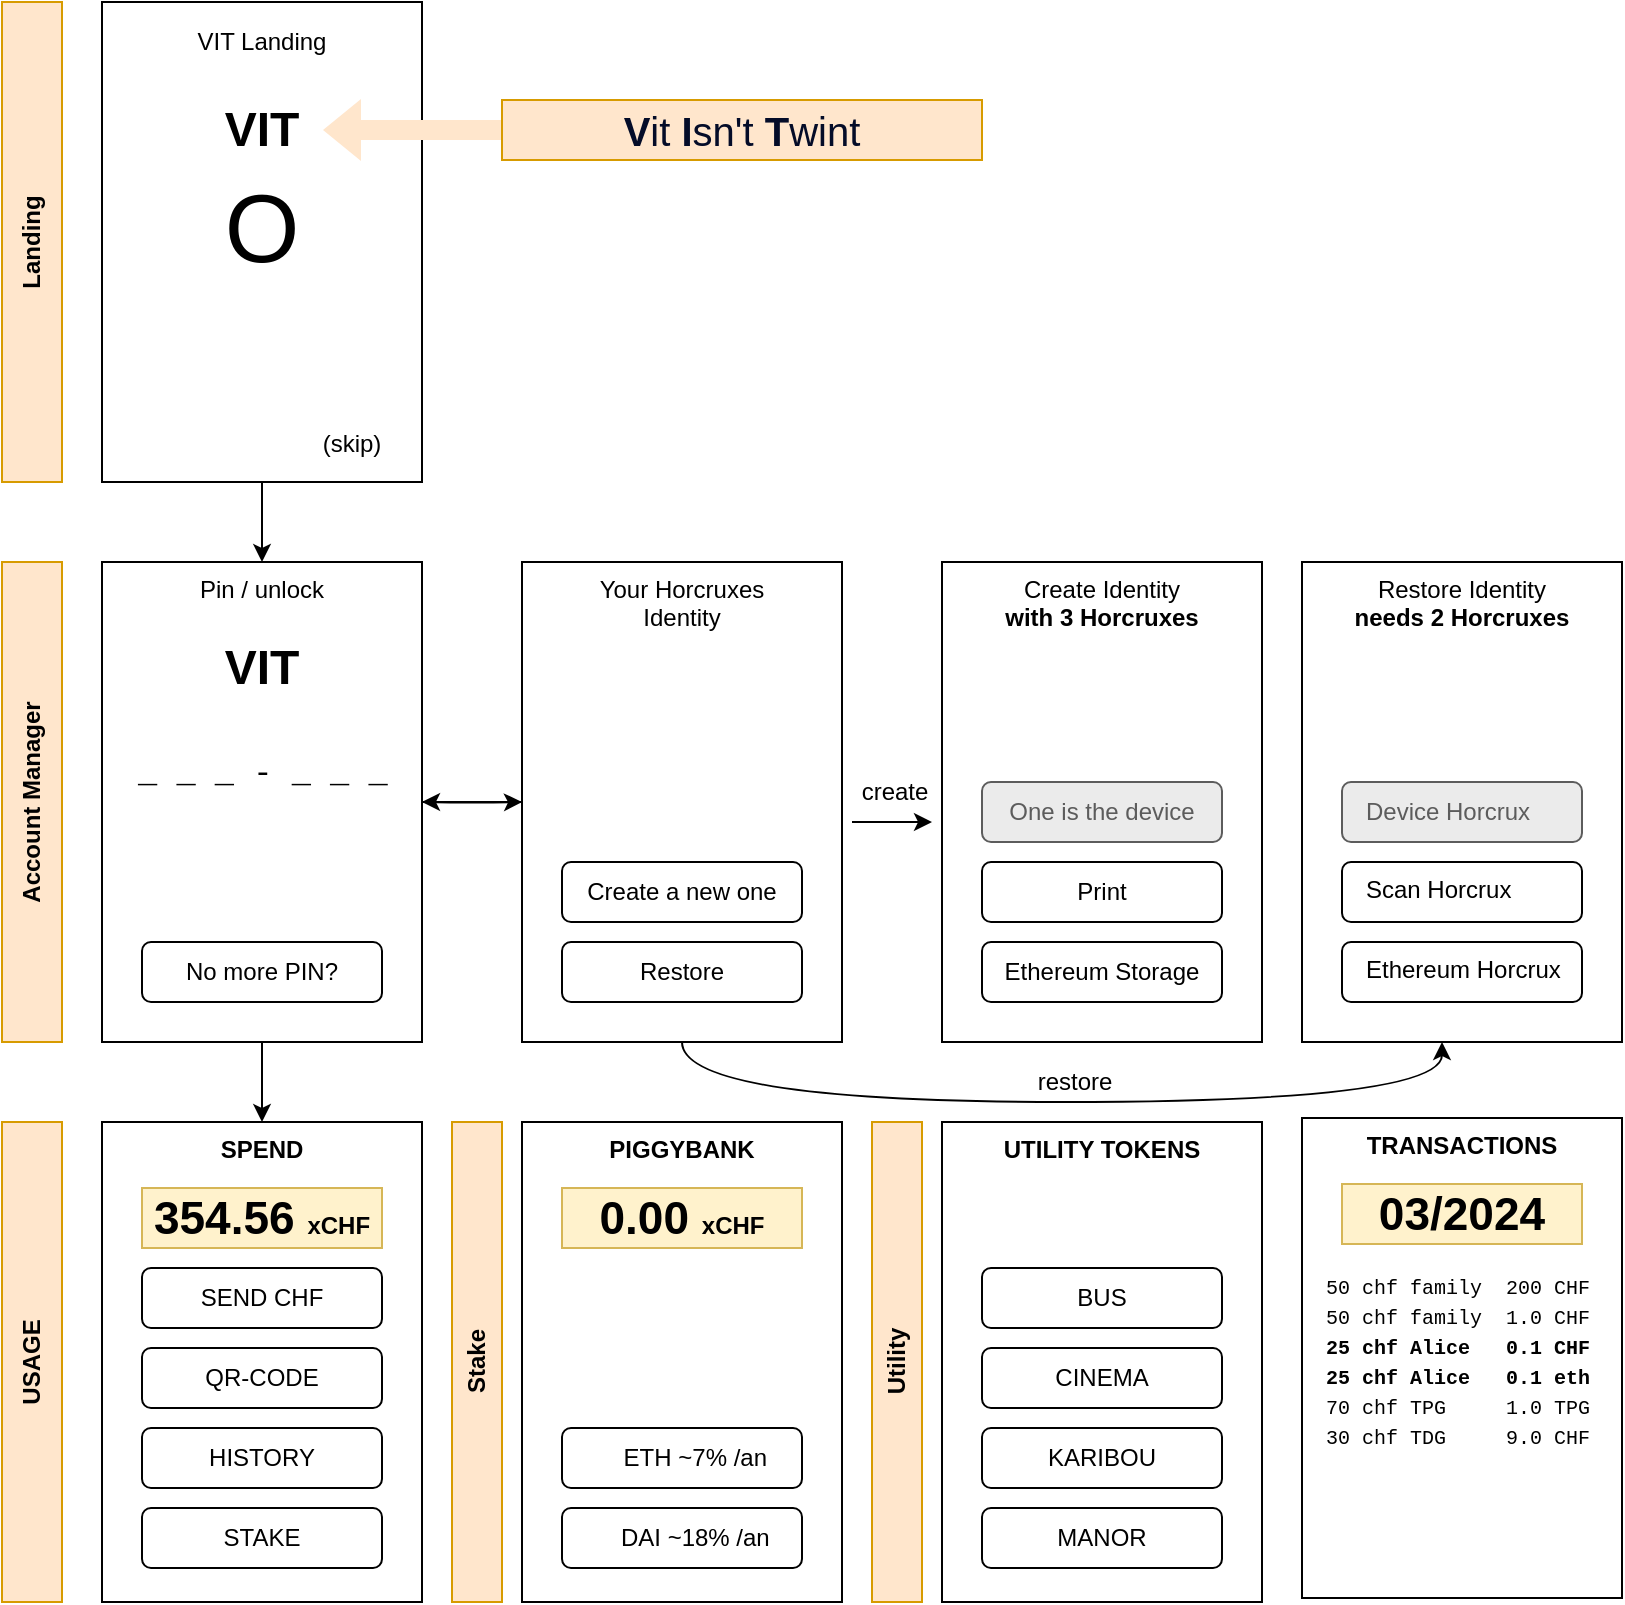 <mxfile version="24.2.5" type="device" pages="2">
  <diagram id="lL7N9DjnmAL97bfYfhvL" name="overview">
    <mxGraphModel dx="2008" dy="751" grid="1" gridSize="10" guides="1" tooltips="1" connect="1" arrows="1" fold="1" page="0" pageScale="1" pageWidth="827" pageHeight="1169" math="0" shadow="0">
      <root>
        <mxCell id="0" />
        <mxCell id="1" parent="0" />
        <mxCell id="9rUQxL8QPtJfIMZtY6Fl-19" value="&lt;b&gt;TRANSACTIONS&lt;/b&gt;" style="rounded=0;whiteSpace=wrap;html=1;verticalAlign=top;" parent="1" vertex="1">
          <mxGeometry x="620" y="638" width="160" height="240" as="geometry" />
        </mxCell>
        <mxCell id="fwghsFmXVOq_9cR31nrf-2" value="VIT Landing&lt;br&gt;&lt;br&gt;&lt;br&gt;&lt;br&gt;&lt;br&gt;&lt;font&gt;&lt;span style=&quot;font-size: 48px;&quot;&gt;O&lt;/span&gt;&lt;br&gt;&lt;br&gt;&lt;br&gt;&lt;br&gt;&lt;br&gt;&lt;br&gt;&amp;nbsp; &amp;nbsp; &amp;nbsp; &amp;nbsp; &amp;nbsp; &amp;nbsp; &amp;nbsp; &amp;nbsp; &amp;nbsp; &amp;nbsp; &amp;nbsp; &amp;nbsp; &amp;nbsp; &amp;nbsp;(skip)&lt;br&gt;&lt;/font&gt;" style="rounded=0;whiteSpace=wrap;html=1;" parent="1" vertex="1">
          <mxGeometry x="20" y="80" width="160" height="240" as="geometry" />
        </mxCell>
        <mxCell id="fwghsFmXVOq_9cR31nrf-29" value="" style="edgeStyle=orthogonalEdgeStyle;curved=1;rounded=0;orthogonalLoop=1;jettySize=auto;html=1;fontSize=12;" parent="1" source="fwghsFmXVOq_9cR31nrf-3" edge="1">
          <mxGeometry relative="1" as="geometry">
            <mxPoint x="180" y="480" as="targetPoint" />
          </mxGeometry>
        </mxCell>
        <mxCell id="fwghsFmXVOq_9cR31nrf-3" value="Your Horcruxes&lt;br&gt;Identity" style="rounded=0;whiteSpace=wrap;html=1;verticalAlign=top;" parent="1" vertex="1">
          <mxGeometry x="230" y="360" width="160" height="240" as="geometry" />
        </mxCell>
        <mxCell id="fwghsFmXVOq_9cR31nrf-5" value="Create a new one" style="rounded=1;whiteSpace=wrap;html=1;fontSize=12;" parent="1" vertex="1">
          <mxGeometry x="250" y="510" width="120" height="30" as="geometry" />
        </mxCell>
        <mxCell id="fwghsFmXVOq_9cR31nrf-6" value="Restore" style="rounded=1;whiteSpace=wrap;html=1;fontSize=12;" parent="1" vertex="1">
          <mxGeometry x="250" y="550" width="120" height="30" as="geometry" />
        </mxCell>
        <mxCell id="fwghsFmXVOq_9cR31nrf-9" value="" style="endArrow=classic;html=1;rounded=0;fontSize=12;entryX=0.5;entryY=0;entryDx=0;entryDy=0;edgeStyle=orthogonalEdgeStyle;exitX=0.5;exitY=1;exitDx=0;exitDy=0;curved=1;" parent="1" source="fwghsFmXVOq_9cR31nrf-2" edge="1">
          <mxGeometry width="50" height="50" relative="1" as="geometry">
            <mxPoint x="280" y="330" as="sourcePoint" />
            <mxPoint x="100" y="360" as="targetPoint" />
          </mxGeometry>
        </mxCell>
        <mxCell id="fwghsFmXVOq_9cR31nrf-10" value="" style="curved=1;endArrow=classic;html=1;rounded=0;fontSize=12;edgeStyle=orthogonalEdgeStyle;exitX=1;exitY=0.5;exitDx=0;exitDy=0;entryX=0;entryY=0.5;entryDx=0;entryDy=0;" parent="1" target="fwghsFmXVOq_9cR31nrf-3" edge="1">
          <mxGeometry width="50" height="50" relative="1" as="geometry">
            <mxPoint x="180" y="480" as="sourcePoint" />
            <mxPoint x="490" y="350" as="targetPoint" />
          </mxGeometry>
        </mxCell>
        <mxCell id="fwghsFmXVOq_9cR31nrf-11" value="Create Identity&lt;br&gt;&lt;b&gt;with 3 Horcruxes&lt;/b&gt;" style="rounded=0;whiteSpace=wrap;html=1;spacingTop=0;verticalAlign=top;" parent="1" vertex="1">
          <mxGeometry x="440" y="360" width="160" height="240" as="geometry" />
        </mxCell>
        <mxCell id="fwghsFmXVOq_9cR31nrf-12" value="Ethereum Storage" style="rounded=1;whiteSpace=wrap;html=1;fontSize=12;" parent="1" vertex="1">
          <mxGeometry x="460" y="550" width="120" height="30" as="geometry" />
        </mxCell>
        <mxCell id="fwghsFmXVOq_9cR31nrf-14" value="" style="curved=1;endArrow=classic;html=1;rounded=0;fontSize=12;edgeStyle=orthogonalEdgeStyle;entryX=0;entryY=0.75;entryDx=0;entryDy=0;" parent="1" edge="1">
          <mxGeometry width="50" height="50" relative="1" as="geometry">
            <mxPoint x="395" y="490" as="sourcePoint" />
            <mxPoint x="435" y="490" as="targetPoint" />
          </mxGeometry>
        </mxCell>
        <mxCell id="fwghsFmXVOq_9cR31nrf-25" value="create" style="edgeLabel;html=1;align=center;verticalAlign=middle;resizable=0;points=[];fontSize=12;" parent="fwghsFmXVOq_9cR31nrf-14" vertex="1" connectable="0">
          <mxGeometry x="-0.325" relative="1" as="geometry">
            <mxPoint x="7" y="-15" as="offset" />
          </mxGeometry>
        </mxCell>
        <mxCell id="fwghsFmXVOq_9cR31nrf-15" value="Print" style="rounded=1;whiteSpace=wrap;html=1;fontSize=12;" parent="1" vertex="1">
          <mxGeometry x="460" y="510" width="120" height="30" as="geometry" />
        </mxCell>
        <mxCell id="fwghsFmXVOq_9cR31nrf-16" value="Restore Identity&lt;br&gt;&lt;b&gt;needs 2 Horcruxes&lt;/b&gt;" style="rounded=0;whiteSpace=wrap;html=1;spacingTop=0;verticalAlign=top;" parent="1" vertex="1">
          <mxGeometry x="620" y="360" width="160" height="240" as="geometry" />
        </mxCell>
        <mxCell id="fwghsFmXVOq_9cR31nrf-19" value="Scan Horcrux" style="rounded=1;whiteSpace=wrap;html=1;fontSize=12;verticalAlign=top;align=left;spacingLeft=10;" parent="1" vertex="1">
          <mxGeometry x="640" y="510" width="120" height="30" as="geometry" />
        </mxCell>
        <mxCell id="fwghsFmXVOq_9cR31nrf-22" value="&lt;span style=&quot;text-align: center&quot;&gt;Ethereum Horcrux&lt;/span&gt;" style="rounded=1;whiteSpace=wrap;html=1;fontSize=12;verticalAlign=top;align=left;spacingLeft=10;" parent="1" vertex="1">
          <mxGeometry x="640" y="550" width="120" height="30" as="geometry" />
        </mxCell>
        <mxCell id="fwghsFmXVOq_9cR31nrf-23" value="" style="curved=1;endArrow=classic;html=1;rounded=0;fontSize=12;edgeStyle=orthogonalEdgeStyle;exitX=0.5;exitY=1;exitDx=0;exitDy=0;entryX=0.5;entryY=1;entryDx=0;entryDy=0;" parent="1" source="fwghsFmXVOq_9cR31nrf-3" edge="1">
          <mxGeometry width="50" height="50" relative="1" as="geometry">
            <mxPoint x="180" y="490" as="sourcePoint" />
            <mxPoint x="690" y="600" as="targetPoint" />
            <Array as="points">
              <mxPoint x="310" y="630" />
              <mxPoint x="690" y="630" />
            </Array>
          </mxGeometry>
        </mxCell>
        <mxCell id="fwghsFmXVOq_9cR31nrf-24" value="restore" style="edgeLabel;html=1;align=center;verticalAlign=middle;resizable=0;points=[];fontSize=12;" parent="fwghsFmXVOq_9cR31nrf-23" vertex="1" connectable="0">
          <mxGeometry x="0.192" y="2" relative="1" as="geometry">
            <mxPoint x="-36" y="-8" as="offset" />
          </mxGeometry>
        </mxCell>
        <mxCell id="fwghsFmXVOq_9cR31nrf-26" value="&lt;b&gt;SPEND&lt;/b&gt;" style="rounded=0;whiteSpace=wrap;html=1;verticalAlign=top;" parent="1" vertex="1">
          <mxGeometry x="20" y="640" width="160" height="240" as="geometry" />
        </mxCell>
        <mxCell id="fwghsFmXVOq_9cR31nrf-27" value="SEND CHF" style="rounded=1;whiteSpace=wrap;html=1;fontSize=12;" parent="1" vertex="1">
          <mxGeometry x="40" y="713" width="120" height="30" as="geometry" />
        </mxCell>
        <mxCell id="fwghsFmXVOq_9cR31nrf-32" value="&lt;span style=&quot;font-family: &amp;quot;Courier New&amp;quot;; font-size: 10px;&quot;&gt;50 chf family&amp;nbsp; 200 CHF&lt;/span&gt;&lt;br style=&quot;font-family: &amp;quot;Courier New&amp;quot;; font-size: 10px;&quot;&gt;&lt;span style=&quot;font-family: &amp;quot;Courier New&amp;quot;; font-size: 10px;&quot;&gt;50 chf family&amp;nbsp; 1.0 CHF&lt;/span&gt;&lt;br style=&quot;font-family: &amp;quot;Courier New&amp;quot;; font-size: 10px;&quot;&gt;&lt;b&gt;&lt;span style=&quot;font-family: &amp;quot;Courier New&amp;quot;; font-size: 10px;&quot;&gt;25 chf Alice&amp;nbsp; &amp;nbsp;0.1 CHF&lt;/span&gt;&lt;br style=&quot;font-family: &amp;quot;Courier New&amp;quot;; font-size: 10px;&quot;&gt;&lt;span style=&quot;font-family: &amp;quot;Courier New&amp;quot;; font-size: 10px;&quot;&gt;25 chf Alice&amp;nbsp; &amp;nbsp;0.1 eth&lt;/span&gt;&lt;br style=&quot;font-family: &amp;quot;Courier New&amp;quot;; font-size: 10px;&quot;&gt;&lt;/b&gt;&lt;span style=&quot;font-family: &amp;quot;Courier New&amp;quot;; font-size: 10px;&quot;&gt;70 chf TPG&amp;nbsp; &amp;nbsp; &amp;nbsp;1.0 TPG&lt;br&gt;&lt;/span&gt;&lt;span style=&quot;font-family: &amp;quot;Courier New&amp;quot;; font-size: 10px;&quot;&gt;30 chf TDG&amp;nbsp; &amp;nbsp; &amp;nbsp;9.0 CHF&lt;/span&gt;" style="text;html=1;strokeColor=none;fillColor=none;align=left;verticalAlign=top;whiteSpace=wrap;rounded=0;fontSize=12;" parent="1" vertex="1">
          <mxGeometry x="630" y="708" width="140" height="120" as="geometry" />
        </mxCell>
        <mxCell id="fwghsFmXVOq_9cR31nrf-46" value="Pin / unlock" style="rounded=0;whiteSpace=wrap;html=1;verticalAlign=top;" parent="1" vertex="1">
          <mxGeometry x="20" y="360" width="160" height="240" as="geometry" />
        </mxCell>
        <mxCell id="fwghsFmXVOq_9cR31nrf-47" value="&lt;font face=&quot;Courier New&quot;&gt;&lt;font style=&quot;font-size: 16px&quot;&gt;_ _ _ - _ _ _&amp;nbsp;&lt;/font&gt;&lt;br&gt;&lt;/font&gt;" style="text;html=1;strokeColor=none;fillColor=none;align=left;verticalAlign=top;whiteSpace=wrap;rounded=0;fontSize=12;" parent="1" vertex="1">
          <mxGeometry x="36" y="450" width="139" height="49.64" as="geometry" />
        </mxCell>
        <mxCell id="9rUQxL8QPtJfIMZtY6Fl-1" value="&lt;b&gt;&lt;font style=&quot;font-size: 24px;&quot;&gt;VIT&lt;/font&gt;&lt;/b&gt;" style="text;html=1;align=center;verticalAlign=middle;whiteSpace=wrap;rounded=0;" parent="1" vertex="1">
          <mxGeometry x="70" y="129" width="60" height="30" as="geometry" />
        </mxCell>
        <mxCell id="9rUQxL8QPtJfIMZtY6Fl-4" value="&lt;b&gt;&lt;font style=&quot;font-size: 24px;&quot;&gt;VIT&lt;/font&gt;&lt;/b&gt;" style="text;html=1;align=center;verticalAlign=middle;whiteSpace=wrap;rounded=0;" parent="1" vertex="1">
          <mxGeometry x="70" y="398" width="60" height="30" as="geometry" />
        </mxCell>
        <mxCell id="9rUQxL8QPtJfIMZtY6Fl-5" value="QR-CODE" style="rounded=1;whiteSpace=wrap;html=1;fontSize=12;" parent="1" vertex="1">
          <mxGeometry x="40" y="753" width="120" height="30" as="geometry" />
        </mxCell>
        <mxCell id="9rUQxL8QPtJfIMZtY6Fl-6" value="HISTORY" style="rounded=1;whiteSpace=wrap;html=1;fontSize=12;" parent="1" vertex="1">
          <mxGeometry x="40" y="793" width="120" height="30" as="geometry" />
        </mxCell>
        <mxCell id="9rUQxL8QPtJfIMZtY6Fl-7" value="STAKE" style="rounded=1;whiteSpace=wrap;html=1;fontSize=12;" parent="1" vertex="1">
          <mxGeometry x="40" y="833" width="120" height="30" as="geometry" />
        </mxCell>
        <mxCell id="9rUQxL8QPtJfIMZtY6Fl-8" value="&lt;b&gt;PIGGYBANK&lt;/b&gt;" style="rounded=0;whiteSpace=wrap;html=1;verticalAlign=top;" parent="1" vertex="1">
          <mxGeometry x="230" y="640" width="160" height="240" as="geometry" />
        </mxCell>
        <mxCell id="9rUQxL8QPtJfIMZtY6Fl-9" value="&lt;font style=&quot;font-weight: bold; font-size: 23px;&quot;&gt;354.56 &lt;/font&gt;&lt;font size=&quot;1&quot; style=&quot;&quot;&gt;&lt;b style=&quot;font-size: 12px;&quot;&gt;xCHF&lt;/b&gt;&lt;/font&gt;" style="text;html=1;align=center;verticalAlign=middle;whiteSpace=wrap;rounded=0;fillColor=#fff2cc;strokeColor=#d6b656;" parent="1" vertex="1">
          <mxGeometry x="40" y="673" width="120" height="30" as="geometry" />
        </mxCell>
        <mxCell id="9rUQxL8QPtJfIMZtY6Fl-12" value="&amp;nbsp; &amp;nbsp; DAI ~18% /an" style="rounded=1;whiteSpace=wrap;html=1;fontSize=12;" parent="1" vertex="1">
          <mxGeometry x="250" y="833" width="120" height="30" as="geometry" />
        </mxCell>
        <mxCell id="9rUQxL8QPtJfIMZtY6Fl-11" value="" style="shape=image;verticalLabelPosition=bottom;labelBackgroundColor=default;verticalAlign=top;aspect=fixed;imageAspect=0;image=https://cryptologos.cc/logos/multi-collateral-dai-dai-logo.png;" parent="1" vertex="1">
          <mxGeometry x="255" y="837" width="23" height="23" as="geometry" />
        </mxCell>
        <mxCell id="9rUQxL8QPtJfIMZtY6Fl-17" value="&amp;nbsp; &amp;nbsp; ETH ~7% /an" style="rounded=1;whiteSpace=wrap;html=1;fontSize=12;" parent="1" vertex="1">
          <mxGeometry x="250" y="793" width="120" height="30" as="geometry" />
        </mxCell>
        <mxCell id="9rUQxL8QPtJfIMZtY6Fl-18" value="&lt;font style=&quot;font-weight: bold; font-size: 23px;&quot;&gt;0.00&amp;nbsp;&lt;/font&gt;&lt;font size=&quot;1&quot; style=&quot;&quot;&gt;&lt;b style=&quot;font-size: 12px;&quot;&gt;xCHF&lt;/b&gt;&lt;/font&gt;" style="text;html=1;align=center;verticalAlign=middle;whiteSpace=wrap;rounded=0;fillColor=#fff2cc;strokeColor=#d6b656;" parent="1" vertex="1">
          <mxGeometry x="250" y="673" width="120" height="30" as="geometry" />
        </mxCell>
        <mxCell id="9rUQxL8QPtJfIMZtY6Fl-20" value="&lt;span style=&quot;font-size: 23px;&quot;&gt;&lt;b&gt;03/2024&lt;/b&gt;&lt;/span&gt;" style="text;html=1;align=center;verticalAlign=middle;whiteSpace=wrap;rounded=0;fillColor=#fff2cc;strokeColor=#d6b656;" parent="1" vertex="1">
          <mxGeometry x="640" y="671" width="120" height="30" as="geometry" />
        </mxCell>
        <mxCell id="9rUQxL8QPtJfIMZtY6Fl-26" value="" style="endArrow=classic;html=1;rounded=0;fontSize=12;entryX=0.5;entryY=0;entryDx=0;entryDy=0;edgeStyle=orthogonalEdgeStyle;exitX=0.5;exitY=1;exitDx=0;exitDy=0;curved=1;" parent="1" edge="1">
          <mxGeometry width="50" height="50" relative="1" as="geometry">
            <mxPoint x="100" y="600" as="sourcePoint" />
            <mxPoint x="100" y="640" as="targetPoint" />
          </mxGeometry>
        </mxCell>
        <mxCell id="jSYkVHaWITbcjz0bDCEe-2" value="One is the device" style="rounded=1;whiteSpace=wrap;html=1;fontSize=12;fillColor=#EBEBEB;strokeColor=#5C5C5C;fontColor=#5C5C5C;" parent="1" vertex="1">
          <mxGeometry x="460" y="470" width="120" height="30" as="geometry" />
        </mxCell>
        <mxCell id="jSYkVHaWITbcjz0bDCEe-3" value="No more PIN?" style="rounded=1;whiteSpace=wrap;html=1;fontSize=12;" parent="1" vertex="1">
          <mxGeometry x="40" y="550" width="120" height="30" as="geometry" />
        </mxCell>
        <mxCell id="jSYkVHaWITbcjz0bDCEe-4" value="&amp;nbsp; &amp;nbsp;Device Horcrux" style="rounded=1;whiteSpace=wrap;html=1;fontSize=12;fillColor=#EBEBEB;strokeColor=#5C5C5C;fontColor=#5C5C5C;align=left;" parent="1" vertex="1">
          <mxGeometry x="640" y="470" width="120" height="30" as="geometry" />
        </mxCell>
        <mxCell id="jSYkVHaWITbcjz0bDCEe-5" value="&lt;b&gt;Landing&lt;/b&gt;" style="rounded=0;whiteSpace=wrap;html=1;fillColor=#ffe6cc;strokeColor=#d79b00;rotation=-90;" parent="1" vertex="1">
          <mxGeometry x="-135" y="185" width="240" height="30" as="geometry" />
        </mxCell>
        <mxCell id="jSYkVHaWITbcjz0bDCEe-6" value="&lt;b&gt;Account Manager&lt;/b&gt;" style="rounded=0;whiteSpace=wrap;html=1;fillColor=#ffe6cc;strokeColor=#d79b00;rotation=-90;" parent="1" vertex="1">
          <mxGeometry x="-135" y="465" width="240" height="30" as="geometry" />
        </mxCell>
        <mxCell id="jSYkVHaWITbcjz0bDCEe-7" value="&lt;b&gt;USAGE&lt;/b&gt;" style="rounded=0;whiteSpace=wrap;html=1;fillColor=#ffe6cc;strokeColor=#d79b00;rotation=-90;" parent="1" vertex="1">
          <mxGeometry x="-135" y="745" width="240" height="30" as="geometry" />
        </mxCell>
        <mxCell id="jSYkVHaWITbcjz0bDCEe-8" value="&lt;b&gt;Stake&lt;/b&gt;" style="rounded=0;whiteSpace=wrap;html=1;fillColor=#ffe6cc;strokeColor=#d79b00;rotation=-90;" parent="1" vertex="1">
          <mxGeometry x="87.5" y="747.5" width="240" height="25" as="geometry" />
        </mxCell>
        <mxCell id="jSYkVHaWITbcjz0bDCEe-9" value="&lt;b&gt;UTILITY TOKENS&lt;/b&gt;" style="rounded=0;whiteSpace=wrap;html=1;verticalAlign=top;" parent="1" vertex="1">
          <mxGeometry x="440" y="640" width="160" height="240" as="geometry" />
        </mxCell>
        <mxCell id="jSYkVHaWITbcjz0bDCEe-12" value="CINEMA" style="rounded=1;whiteSpace=wrap;html=1;fontSize=12;" parent="1" vertex="1">
          <mxGeometry x="460" y="753" width="120" height="30" as="geometry" />
        </mxCell>
        <mxCell id="jSYkVHaWITbcjz0bDCEe-14" value="KARIBOU" style="rounded=1;whiteSpace=wrap;html=1;fontSize=12;" parent="1" vertex="1">
          <mxGeometry x="460" y="793" width="120" height="30" as="geometry" />
        </mxCell>
        <mxCell id="jSYkVHaWITbcjz0bDCEe-15" value="BUS" style="rounded=1;whiteSpace=wrap;html=1;fontSize=12;" parent="1" vertex="1">
          <mxGeometry x="460" y="713" width="120" height="30" as="geometry" />
        </mxCell>
        <mxCell id="jSYkVHaWITbcjz0bDCEe-17" value="MANOR" style="rounded=1;whiteSpace=wrap;html=1;fontSize=12;" parent="1" vertex="1">
          <mxGeometry x="460" y="833" width="120" height="30" as="geometry" />
        </mxCell>
        <mxCell id="jSYkVHaWITbcjz0bDCEe-18" value="&lt;b&gt;Utility&lt;/b&gt;" style="rounded=0;whiteSpace=wrap;html=1;fillColor=#ffe6cc;strokeColor=#d79b00;rotation=-90;" parent="1" vertex="1">
          <mxGeometry x="297.5" y="747.5" width="240" height="25" as="geometry" />
        </mxCell>
        <mxCell id="jSYkVHaWITbcjz0bDCEe-20" style="edgeStyle=orthogonalEdgeStyle;rounded=0;orthogonalLoop=1;jettySize=auto;html=1;shape=flexArrow;strokeColor=none;fillColor=#ffe6cc;" parent="1" source="jSYkVHaWITbcjz0bDCEe-19" target="9rUQxL8QPtJfIMZtY6Fl-1" edge="1">
          <mxGeometry relative="1" as="geometry" />
        </mxCell>
        <mxCell id="jSYkVHaWITbcjz0bDCEe-19" value="&lt;div style=&quot;text-align: left;&quot;&gt;&lt;font face=&quot;Google Sans, arial, sans-serif&quot; color=&quot;#040c28&quot;&gt;&lt;span style=&quot;font-size: 20px;&quot;&gt;&lt;b&gt;V&lt;/b&gt;it &lt;b&gt;I&lt;/b&gt;sn&#39;t &lt;b&gt;T&lt;/b&gt;wint&lt;/span&gt;&lt;/font&gt;&lt;/div&gt;" style="rounded=0;whiteSpace=wrap;html=1;fillColor=#ffe6cc;strokeColor=#d79b00;rotation=0;" parent="1" vertex="1">
          <mxGeometry x="220" y="129" width="240" height="30" as="geometry" />
        </mxCell>
      </root>
    </mxGraphModel>
  </diagram>
  <diagram name="identity" id="mAIiUdYTfRy8q5lTzBkI">
    <mxGraphModel dx="1768" dy="1188" grid="1" gridSize="10" guides="1" tooltips="1" connect="1" arrows="1" fold="1" page="0" pageScale="1" pageWidth="827" pageHeight="1169" math="0" shadow="0">
      <root>
        <mxCell id="2OLDRT9X4OPpb_gPiY6Q-0" />
        <mxCell id="2OLDRT9X4OPpb_gPiY6Q-1" parent="2OLDRT9X4OPpb_gPiY6Q-0" />
        <mxCell id="2OLDRT9X4OPpb_gPiY6Q-8" value="" style="endArrow=classic;html=1;rounded=0;fontSize=12;entryX=0.5;entryY=0;entryDx=0;entryDy=0;edgeStyle=orthogonalEdgeStyle;exitX=0.5;exitY=1;exitDx=0;exitDy=0;curved=1;" parent="2OLDRT9X4OPpb_gPiY6Q-1" edge="1">
          <mxGeometry width="50" height="50" relative="1" as="geometry">
            <mxPoint x="100" y="320" as="sourcePoint" />
            <mxPoint x="100" y="360" as="targetPoint" />
          </mxGeometry>
        </mxCell>
        <mxCell id="2OLDRT9X4OPpb_gPiY6Q-10" value="Create Identity" style="rounded=0;whiteSpace=wrap;html=1;spacingTop=0;verticalAlign=top;" parent="2OLDRT9X4OPpb_gPiY6Q-1" vertex="1">
          <mxGeometry x="240" y="360" width="160" height="240" as="geometry" />
        </mxCell>
        <mxCell id="2OLDRT9X4OPpb_gPiY6Q-11" value="Notaire numérique" style="rounded=1;whiteSpace=wrap;html=1;fontSize=12;" parent="2OLDRT9X4OPpb_gPiY6Q-1" vertex="1">
          <mxGeometry x="260" y="510" width="120" height="30" as="geometry" />
        </mxCell>
        <mxCell id="2OLDRT9X4OPpb_gPiY6Q-12" value="Mobile" style="rounded=1;whiteSpace=wrap;html=1;fontSize=12;" parent="2OLDRT9X4OPpb_gPiY6Q-1" vertex="1">
          <mxGeometry x="260" y="550" width="120" height="30" as="geometry" />
        </mxCell>
        <mxCell id="2OLDRT9X4OPpb_gPiY6Q-15" value="Impression" style="rounded=1;whiteSpace=wrap;html=1;fontSize=12;" parent="2OLDRT9X4OPpb_gPiY6Q-1" vertex="1">
          <mxGeometry x="260" y="470" width="120" height="30" as="geometry" />
        </mxCell>
        <mxCell id="2OLDRT9X4OPpb_gPiY6Q-22" value="Share device" style="rounded=0;whiteSpace=wrap;html=1;verticalAlign=top;" parent="2OLDRT9X4OPpb_gPiY6Q-1" vertex="1">
          <mxGeometry x="460" y="80" width="160" height="240" as="geometry" />
        </mxCell>
        <mxCell id="2OLDRT9X4OPpb_gPiY6Q-23" value="OK" style="rounded=1;whiteSpace=wrap;html=1;fontSize=12;" parent="2OLDRT9X4OPpb_gPiY6Q-1" vertex="1">
          <mxGeometry x="480" y="280" width="120" height="30" as="geometry" />
        </mxCell>
        <mxCell id="2OLDRT9X4OPpb_gPiY6Q-34" style="rounded=0;orthogonalLoop=1;jettySize=auto;html=1;fontFamily=Helvetica;fontSize=16;entryX=-0.023;entryY=0.497;entryDx=0;entryDy=0;entryPerimeter=0;" parent="2OLDRT9X4OPpb_gPiY6Q-1" source="2OLDRT9X4OPpb_gPiY6Q-35" target="2OLDRT9X4OPpb_gPiY6Q-22" edge="1">
          <mxGeometry relative="1" as="geometry">
            <mxPoint x="490" y="200" as="targetPoint" />
          </mxGeometry>
        </mxCell>
        <mxCell id="2OLDRT9X4OPpb_gPiY6Q-35" value="Unlock device" style="rounded=0;whiteSpace=wrap;html=1;verticalAlign=top;" parent="2OLDRT9X4OPpb_gPiY6Q-1" vertex="1">
          <mxGeometry x="240" y="80" width="160" height="240" as="geometry" />
        </mxCell>
        <mxCell id="2OLDRT9X4OPpb_gPiY6Q-36" value="&lt;font face=&quot;Courier New&quot;&gt;&lt;font style=&quot;font-size: 16px&quot;&gt;_ _ _ - _ _ _&amp;nbsp;&lt;/font&gt;&lt;br&gt;&lt;/font&gt;" style="text;html=1;strokeColor=none;fillColor=none;align=left;verticalAlign=top;whiteSpace=wrap;rounded=0;fontSize=12;" parent="2OLDRT9X4OPpb_gPiY6Q-1" vertex="1">
          <mxGeometry x="256" y="170" width="139" height="49.64" as="geometry" />
        </mxCell>
        <mxCell id="xmS7K9Ik-Ib1bDkZUb2a-18" value="Desktop Init" style="edgeStyle=orthogonalEdgeStyle;rounded=0;orthogonalLoop=1;jettySize=auto;html=1;entryX=0.5;entryY=0;entryDx=0;entryDy=0;fontSize=12;" parent="2OLDRT9X4OPpb_gPiY6Q-1" source="2OLDRT9X4OPpb_gPiY6Q-37" target="xmS7K9Ik-Ib1bDkZUb2a-1" edge="1">
          <mxGeometry relative="1" as="geometry" />
        </mxCell>
        <mxCell id="xmS7K9Ik-Ib1bDkZUb2a-19" style="edgeStyle=orthogonalEdgeStyle;rounded=0;orthogonalLoop=1;jettySize=auto;html=1;entryX=0.5;entryY=0;entryDx=0;entryDy=0;fontSize=12;" parent="2OLDRT9X4OPpb_gPiY6Q-1" source="2OLDRT9X4OPpb_gPiY6Q-37" target="xmS7K9Ik-Ib1bDkZUb2a-12" edge="1">
          <mxGeometry relative="1" as="geometry" />
        </mxCell>
        <mxCell id="xmS7K9Ik-Ib1bDkZUb2a-21" value="Mobile" style="edgeLabel;html=1;align=center;verticalAlign=middle;resizable=0;points=[];fontSize=12;" parent="xmS7K9Ik-Ib1bDkZUb2a-19" vertex="1" connectable="0">
          <mxGeometry x="-0.045" y="-2" relative="1" as="geometry">
            <mxPoint as="offset" />
          </mxGeometry>
        </mxCell>
        <mxCell id="xmS7K9Ik-Ib1bDkZUb2a-20" style="edgeStyle=orthogonalEdgeStyle;rounded=0;orthogonalLoop=1;jettySize=auto;html=1;entryX=0.5;entryY=0;entryDx=0;entryDy=0;fontSize=12;" parent="2OLDRT9X4OPpb_gPiY6Q-1" source="2OLDRT9X4OPpb_gPiY6Q-37" target="2OLDRT9X4OPpb_gPiY6Q-35" edge="1">
          <mxGeometry relative="1" as="geometry" />
        </mxCell>
        <mxCell id="xmS7K9Ik-Ib1bDkZUb2a-22" value="Desktop ready" style="edgeLabel;html=1;align=center;verticalAlign=middle;resizable=0;points=[];fontSize=12;" parent="xmS7K9Ik-Ib1bDkZUb2a-20" vertex="1" connectable="0">
          <mxGeometry x="0.516" relative="1" as="geometry">
            <mxPoint as="offset" />
          </mxGeometry>
        </mxCell>
        <mxCell id="2OLDRT9X4OPpb_gPiY6Q-37" value="device&amp;nbsp;&lt;br&gt;ready ?" style="ellipse;whiteSpace=wrap;html=1;aspect=fixed;fontFamily=Helvetica;fontSize=16;" parent="2OLDRT9X4OPpb_gPiY6Q-1" vertex="1">
          <mxGeometry x="60" y="-60" width="80" height="80" as="geometry" />
        </mxCell>
        <mxCell id="xmS7K9Ik-Ib1bDkZUb2a-1" value="piggybank.swiss" style="rounded=0;whiteSpace=wrap;html=1;verticalAlign=top;" parent="2OLDRT9X4OPpb_gPiY6Q-1" vertex="1">
          <mxGeometry x="20" y="80" width="160" height="240" as="geometry" />
        </mxCell>
        <mxCell id="xmS7K9Ik-Ib1bDkZUb2a-2" value="Personnelle" style="rounded=1;whiteSpace=wrap;html=1;fontSize=12;" parent="2OLDRT9X4OPpb_gPiY6Q-1" vertex="1">
          <mxGeometry x="40" y="230" width="120" height="30" as="geometry" />
        </mxCell>
        <mxCell id="xmS7K9Ik-Ib1bDkZUb2a-3" value="Importer" style="rounded=1;whiteSpace=wrap;html=1;fontSize=12;" parent="2OLDRT9X4OPpb_gPiY6Q-1" vertex="1">
          <mxGeometry x="40" y="270" width="120" height="30" as="geometry" />
        </mxCell>
        <mxCell id="xmS7K9Ik-Ib1bDkZUb2a-4" value="Entreprise" style="rounded=1;whiteSpace=wrap;html=1;fontSize=12;" parent="2OLDRT9X4OPpb_gPiY6Q-1" vertex="1">
          <mxGeometry x="40" y="190" width="120" height="30" as="geometry" />
        </mxCell>
        <mxCell id="xmS7K9Ik-Ib1bDkZUb2a-5" value="Lock device" style="rounded=0;whiteSpace=wrap;html=1;verticalAlign=top;" parent="2OLDRT9X4OPpb_gPiY6Q-1" vertex="1">
          <mxGeometry x="20" y="360" width="160" height="240" as="geometry" />
        </mxCell>
        <mxCell id="xmS7K9Ik-Ib1bDkZUb2a-6" value="&lt;font face=&quot;Courier New&quot;&gt;&lt;font style=&quot;font-size: 16px&quot;&gt;_ _ _ - _ _ _&amp;nbsp;&lt;/font&gt;&lt;br&gt;&lt;/font&gt;" style="text;html=1;strokeColor=none;fillColor=none;align=left;verticalAlign=top;whiteSpace=wrap;rounded=0;fontSize=12;" parent="2OLDRT9X4OPpb_gPiY6Q-1" vertex="1">
          <mxGeometry x="36" y="450" width="139" height="49.64" as="geometry" />
        </mxCell>
        <mxCell id="xmS7K9Ik-Ib1bDkZUb2a-7" value="" style="curved=1;endArrow=classic;html=1;rounded=0;fontSize=12;edgeStyle=orthogonalEdgeStyle;entryX=0;entryY=0.5;entryDx=0;entryDy=0;exitX=1;exitY=0.5;exitDx=0;exitDy=0;" parent="2OLDRT9X4OPpb_gPiY6Q-1" source="xmS7K9Ik-Ib1bDkZUb2a-5" target="2OLDRT9X4OPpb_gPiY6Q-10" edge="1">
          <mxGeometry width="50" height="50" relative="1" as="geometry">
            <mxPoint x="180" y="500" as="sourcePoint" />
            <mxPoint x="220" y="500" as="targetPoint" />
          </mxGeometry>
        </mxCell>
        <mxCell id="xmS7K9Ik-Ib1bDkZUb2a-8" value="protéger" style="edgeLabel;html=1;align=center;verticalAlign=middle;resizable=0;points=[];fontSize=12;" parent="xmS7K9Ik-Ib1bDkZUb2a-7" vertex="1" connectable="0">
          <mxGeometry x="-0.325" relative="1" as="geometry">
            <mxPoint x="7" y="-15" as="offset" />
          </mxGeometry>
        </mxCell>
        <mxCell id="xmS7K9Ik-Ib1bDkZUb2a-10" value="" style="shape=image;html=1;verticalAlign=top;verticalLabelPosition=bottom;labelBackgroundColor=#ffffff;imageAspect=0;aspect=fixed;image=https://cdn2.iconfinder.com/data/icons/boxicons-regular-vol-3/24/bx-qr-128.png" parent="2OLDRT9X4OPpb_gPiY6Q-1" vertex="1">
          <mxGeometry x="499.71" y="159.71" width="80.58" height="80.58" as="geometry" />
        </mxCell>
        <mxCell id="xmS7K9Ik-Ib1bDkZUb2a-12" value="piggybank.swiss" style="rounded=0;whiteSpace=wrap;html=1;verticalAlign=top;" parent="2OLDRT9X4OPpb_gPiY6Q-1" vertex="1">
          <mxGeometry x="-190" y="80" width="160" height="240" as="geometry" />
        </mxCell>
        <mxCell id="xmS7K9Ik-Ib1bDkZUb2a-17" value="" style="shape=image;html=1;verticalAlign=top;verticalLabelPosition=bottom;labelBackgroundColor=#ffffff;imageAspect=0;aspect=fixed;image=https://cdn2.iconfinder.com/data/icons/boxicons-regular-vol-3/24/bx-scan-128.png;fontSize=12;" parent="2OLDRT9X4OPpb_gPiY6Q-1" vertex="1">
          <mxGeometry x="-158.5" y="147" width="97" height="97" as="geometry" />
        </mxCell>
        <mxCell id="xmS7K9Ik-Ib1bDkZUb2a-23" value="Unlock device" style="rounded=0;whiteSpace=wrap;html=1;verticalAlign=top;" parent="2OLDRT9X4OPpb_gPiY6Q-1" vertex="1">
          <mxGeometry x="-190" y="360" width="160" height="240" as="geometry" />
        </mxCell>
        <mxCell id="xmS7K9Ik-Ib1bDkZUb2a-24" value="&lt;font face=&quot;Courier New&quot;&gt;&lt;font style=&quot;font-size: 16px&quot;&gt;_ _ _ - _ _ _&amp;nbsp;&lt;/font&gt;&lt;br&gt;&lt;/font&gt;" style="text;html=1;strokeColor=none;fillColor=none;align=left;verticalAlign=top;whiteSpace=wrap;rounded=0;fontSize=12;" parent="2OLDRT9X4OPpb_gPiY6Q-1" vertex="1">
          <mxGeometry x="-174" y="450" width="139" height="49.64" as="geometry" />
        </mxCell>
        <mxCell id="xmS7K9Ik-Ib1bDkZUb2a-25" value="" style="endArrow=classic;html=1;rounded=0;fontSize=12;entryX=0.5;entryY=0;entryDx=0;entryDy=0;edgeStyle=orthogonalEdgeStyle;exitX=0.5;exitY=1;exitDx=0;exitDy=0;curved=1;" parent="2OLDRT9X4OPpb_gPiY6Q-1" edge="1">
          <mxGeometry width="50" height="50" relative="1" as="geometry">
            <mxPoint x="-110" y="320" as="sourcePoint" />
            <mxPoint x="-110" y="360" as="targetPoint" />
          </mxGeometry>
        </mxCell>
      </root>
    </mxGraphModel>
  </diagram>
</mxfile>
